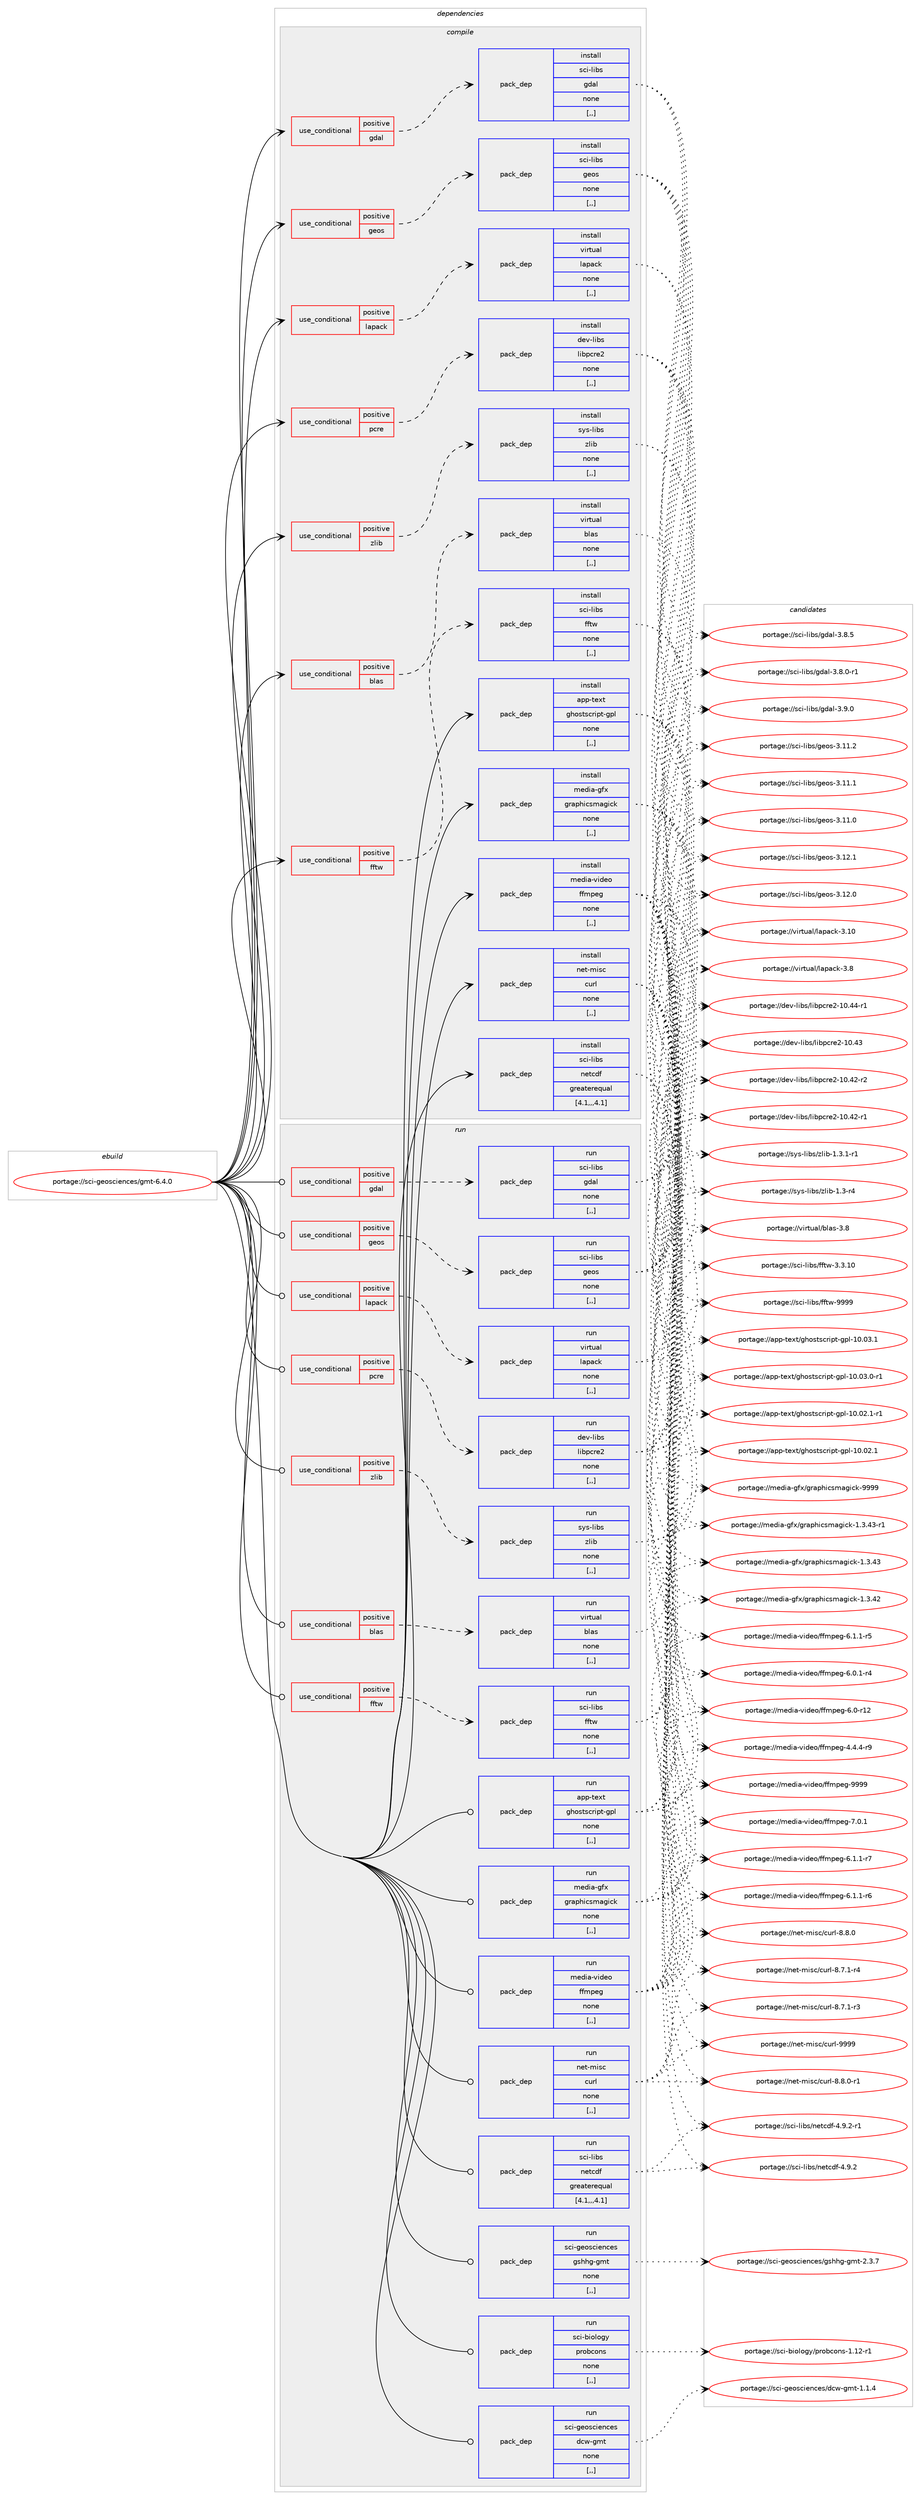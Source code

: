 digraph prolog {

# *************
# Graph options
# *************

newrank=true;
concentrate=true;
compound=true;
graph [rankdir=LR,fontname=Helvetica,fontsize=10,ranksep=1.5];#, ranksep=2.5, nodesep=0.2];
edge  [arrowhead=vee];
node  [fontname=Helvetica,fontsize=10];

# **********
# The ebuild
# **********

subgraph cluster_leftcol {
color=gray;
label=<<i>ebuild</i>>;
id [label="portage://sci-geosciences/gmt-6.4.0", color=red, width=4, href="../sci-geosciences/gmt-6.4.0.svg"];
}

# ****************
# The dependencies
# ****************

subgraph cluster_midcol {
color=gray;
label=<<i>dependencies</i>>;
subgraph cluster_compile {
fillcolor="#eeeeee";
style=filled;
label=<<i>compile</i>>;
subgraph cond104104 {
dependency394098 [label=<<TABLE BORDER="0" CELLBORDER="1" CELLSPACING="0" CELLPADDING="4"><TR><TD ROWSPAN="3" CELLPADDING="10">use_conditional</TD></TR><TR><TD>positive</TD></TR><TR><TD>blas</TD></TR></TABLE>>, shape=none, color=red];
subgraph pack287163 {
dependency394099 [label=<<TABLE BORDER="0" CELLBORDER="1" CELLSPACING="0" CELLPADDING="4" WIDTH="220"><TR><TD ROWSPAN="6" CELLPADDING="30">pack_dep</TD></TR><TR><TD WIDTH="110">install</TD></TR><TR><TD>virtual</TD></TR><TR><TD>blas</TD></TR><TR><TD>none</TD></TR><TR><TD>[,,]</TD></TR></TABLE>>, shape=none, color=blue];
}
dependency394098:e -> dependency394099:w [weight=20,style="dashed",arrowhead="vee"];
}
id:e -> dependency394098:w [weight=20,style="solid",arrowhead="vee"];
subgraph cond104105 {
dependency394100 [label=<<TABLE BORDER="0" CELLBORDER="1" CELLSPACING="0" CELLPADDING="4"><TR><TD ROWSPAN="3" CELLPADDING="10">use_conditional</TD></TR><TR><TD>positive</TD></TR><TR><TD>fftw</TD></TR></TABLE>>, shape=none, color=red];
subgraph pack287164 {
dependency394101 [label=<<TABLE BORDER="0" CELLBORDER="1" CELLSPACING="0" CELLPADDING="4" WIDTH="220"><TR><TD ROWSPAN="6" CELLPADDING="30">pack_dep</TD></TR><TR><TD WIDTH="110">install</TD></TR><TR><TD>sci-libs</TD></TR><TR><TD>fftw</TD></TR><TR><TD>none</TD></TR><TR><TD>[,,]</TD></TR></TABLE>>, shape=none, color=blue];
}
dependency394100:e -> dependency394101:w [weight=20,style="dashed",arrowhead="vee"];
}
id:e -> dependency394100:w [weight=20,style="solid",arrowhead="vee"];
subgraph cond104106 {
dependency394102 [label=<<TABLE BORDER="0" CELLBORDER="1" CELLSPACING="0" CELLPADDING="4"><TR><TD ROWSPAN="3" CELLPADDING="10">use_conditional</TD></TR><TR><TD>positive</TD></TR><TR><TD>gdal</TD></TR></TABLE>>, shape=none, color=red];
subgraph pack287165 {
dependency394103 [label=<<TABLE BORDER="0" CELLBORDER="1" CELLSPACING="0" CELLPADDING="4" WIDTH="220"><TR><TD ROWSPAN="6" CELLPADDING="30">pack_dep</TD></TR><TR><TD WIDTH="110">install</TD></TR><TR><TD>sci-libs</TD></TR><TR><TD>gdal</TD></TR><TR><TD>none</TD></TR><TR><TD>[,,]</TD></TR></TABLE>>, shape=none, color=blue];
}
dependency394102:e -> dependency394103:w [weight=20,style="dashed",arrowhead="vee"];
}
id:e -> dependency394102:w [weight=20,style="solid",arrowhead="vee"];
subgraph cond104107 {
dependency394104 [label=<<TABLE BORDER="0" CELLBORDER="1" CELLSPACING="0" CELLPADDING="4"><TR><TD ROWSPAN="3" CELLPADDING="10">use_conditional</TD></TR><TR><TD>positive</TD></TR><TR><TD>geos</TD></TR></TABLE>>, shape=none, color=red];
subgraph pack287166 {
dependency394105 [label=<<TABLE BORDER="0" CELLBORDER="1" CELLSPACING="0" CELLPADDING="4" WIDTH="220"><TR><TD ROWSPAN="6" CELLPADDING="30">pack_dep</TD></TR><TR><TD WIDTH="110">install</TD></TR><TR><TD>sci-libs</TD></TR><TR><TD>geos</TD></TR><TR><TD>none</TD></TR><TR><TD>[,,]</TD></TR></TABLE>>, shape=none, color=blue];
}
dependency394104:e -> dependency394105:w [weight=20,style="dashed",arrowhead="vee"];
}
id:e -> dependency394104:w [weight=20,style="solid",arrowhead="vee"];
subgraph cond104108 {
dependency394106 [label=<<TABLE BORDER="0" CELLBORDER="1" CELLSPACING="0" CELLPADDING="4"><TR><TD ROWSPAN="3" CELLPADDING="10">use_conditional</TD></TR><TR><TD>positive</TD></TR><TR><TD>lapack</TD></TR></TABLE>>, shape=none, color=red];
subgraph pack287167 {
dependency394107 [label=<<TABLE BORDER="0" CELLBORDER="1" CELLSPACING="0" CELLPADDING="4" WIDTH="220"><TR><TD ROWSPAN="6" CELLPADDING="30">pack_dep</TD></TR><TR><TD WIDTH="110">install</TD></TR><TR><TD>virtual</TD></TR><TR><TD>lapack</TD></TR><TR><TD>none</TD></TR><TR><TD>[,,]</TD></TR></TABLE>>, shape=none, color=blue];
}
dependency394106:e -> dependency394107:w [weight=20,style="dashed",arrowhead="vee"];
}
id:e -> dependency394106:w [weight=20,style="solid",arrowhead="vee"];
subgraph cond104109 {
dependency394108 [label=<<TABLE BORDER="0" CELLBORDER="1" CELLSPACING="0" CELLPADDING="4"><TR><TD ROWSPAN="3" CELLPADDING="10">use_conditional</TD></TR><TR><TD>positive</TD></TR><TR><TD>pcre</TD></TR></TABLE>>, shape=none, color=red];
subgraph pack287168 {
dependency394109 [label=<<TABLE BORDER="0" CELLBORDER="1" CELLSPACING="0" CELLPADDING="4" WIDTH="220"><TR><TD ROWSPAN="6" CELLPADDING="30">pack_dep</TD></TR><TR><TD WIDTH="110">install</TD></TR><TR><TD>dev-libs</TD></TR><TR><TD>libpcre2</TD></TR><TR><TD>none</TD></TR><TR><TD>[,,]</TD></TR></TABLE>>, shape=none, color=blue];
}
dependency394108:e -> dependency394109:w [weight=20,style="dashed",arrowhead="vee"];
}
id:e -> dependency394108:w [weight=20,style="solid",arrowhead="vee"];
subgraph cond104110 {
dependency394110 [label=<<TABLE BORDER="0" CELLBORDER="1" CELLSPACING="0" CELLPADDING="4"><TR><TD ROWSPAN="3" CELLPADDING="10">use_conditional</TD></TR><TR><TD>positive</TD></TR><TR><TD>zlib</TD></TR></TABLE>>, shape=none, color=red];
subgraph pack287169 {
dependency394111 [label=<<TABLE BORDER="0" CELLBORDER="1" CELLSPACING="0" CELLPADDING="4" WIDTH="220"><TR><TD ROWSPAN="6" CELLPADDING="30">pack_dep</TD></TR><TR><TD WIDTH="110">install</TD></TR><TR><TD>sys-libs</TD></TR><TR><TD>zlib</TD></TR><TR><TD>none</TD></TR><TR><TD>[,,]</TD></TR></TABLE>>, shape=none, color=blue];
}
dependency394110:e -> dependency394111:w [weight=20,style="dashed",arrowhead="vee"];
}
id:e -> dependency394110:w [weight=20,style="solid",arrowhead="vee"];
subgraph pack287170 {
dependency394112 [label=<<TABLE BORDER="0" CELLBORDER="1" CELLSPACING="0" CELLPADDING="4" WIDTH="220"><TR><TD ROWSPAN="6" CELLPADDING="30">pack_dep</TD></TR><TR><TD WIDTH="110">install</TD></TR><TR><TD>app-text</TD></TR><TR><TD>ghostscript-gpl</TD></TR><TR><TD>none</TD></TR><TR><TD>[,,]</TD></TR></TABLE>>, shape=none, color=blue];
}
id:e -> dependency394112:w [weight=20,style="solid",arrowhead="vee"];
subgraph pack287171 {
dependency394113 [label=<<TABLE BORDER="0" CELLBORDER="1" CELLSPACING="0" CELLPADDING="4" WIDTH="220"><TR><TD ROWSPAN="6" CELLPADDING="30">pack_dep</TD></TR><TR><TD WIDTH="110">install</TD></TR><TR><TD>media-gfx</TD></TR><TR><TD>graphicsmagick</TD></TR><TR><TD>none</TD></TR><TR><TD>[,,]</TD></TR></TABLE>>, shape=none, color=blue];
}
id:e -> dependency394113:w [weight=20,style="solid",arrowhead="vee"];
subgraph pack287172 {
dependency394114 [label=<<TABLE BORDER="0" CELLBORDER="1" CELLSPACING="0" CELLPADDING="4" WIDTH="220"><TR><TD ROWSPAN="6" CELLPADDING="30">pack_dep</TD></TR><TR><TD WIDTH="110">install</TD></TR><TR><TD>media-video</TD></TR><TR><TD>ffmpeg</TD></TR><TR><TD>none</TD></TR><TR><TD>[,,]</TD></TR></TABLE>>, shape=none, color=blue];
}
id:e -> dependency394114:w [weight=20,style="solid",arrowhead="vee"];
subgraph pack287173 {
dependency394115 [label=<<TABLE BORDER="0" CELLBORDER="1" CELLSPACING="0" CELLPADDING="4" WIDTH="220"><TR><TD ROWSPAN="6" CELLPADDING="30">pack_dep</TD></TR><TR><TD WIDTH="110">install</TD></TR><TR><TD>net-misc</TD></TR><TR><TD>curl</TD></TR><TR><TD>none</TD></TR><TR><TD>[,,]</TD></TR></TABLE>>, shape=none, color=blue];
}
id:e -> dependency394115:w [weight=20,style="solid",arrowhead="vee"];
subgraph pack287174 {
dependency394116 [label=<<TABLE BORDER="0" CELLBORDER="1" CELLSPACING="0" CELLPADDING="4" WIDTH="220"><TR><TD ROWSPAN="6" CELLPADDING="30">pack_dep</TD></TR><TR><TD WIDTH="110">install</TD></TR><TR><TD>sci-libs</TD></TR><TR><TD>netcdf</TD></TR><TR><TD>greaterequal</TD></TR><TR><TD>[4.1,,,4.1]</TD></TR></TABLE>>, shape=none, color=blue];
}
id:e -> dependency394116:w [weight=20,style="solid",arrowhead="vee"];
}
subgraph cluster_compileandrun {
fillcolor="#eeeeee";
style=filled;
label=<<i>compile and run</i>>;
}
subgraph cluster_run {
fillcolor="#eeeeee";
style=filled;
label=<<i>run</i>>;
subgraph cond104111 {
dependency394117 [label=<<TABLE BORDER="0" CELLBORDER="1" CELLSPACING="0" CELLPADDING="4"><TR><TD ROWSPAN="3" CELLPADDING="10">use_conditional</TD></TR><TR><TD>positive</TD></TR><TR><TD>blas</TD></TR></TABLE>>, shape=none, color=red];
subgraph pack287175 {
dependency394118 [label=<<TABLE BORDER="0" CELLBORDER="1" CELLSPACING="0" CELLPADDING="4" WIDTH="220"><TR><TD ROWSPAN="6" CELLPADDING="30">pack_dep</TD></TR><TR><TD WIDTH="110">run</TD></TR><TR><TD>virtual</TD></TR><TR><TD>blas</TD></TR><TR><TD>none</TD></TR><TR><TD>[,,]</TD></TR></TABLE>>, shape=none, color=blue];
}
dependency394117:e -> dependency394118:w [weight=20,style="dashed",arrowhead="vee"];
}
id:e -> dependency394117:w [weight=20,style="solid",arrowhead="odot"];
subgraph cond104112 {
dependency394119 [label=<<TABLE BORDER="0" CELLBORDER="1" CELLSPACING="0" CELLPADDING="4"><TR><TD ROWSPAN="3" CELLPADDING="10">use_conditional</TD></TR><TR><TD>positive</TD></TR><TR><TD>fftw</TD></TR></TABLE>>, shape=none, color=red];
subgraph pack287176 {
dependency394120 [label=<<TABLE BORDER="0" CELLBORDER="1" CELLSPACING="0" CELLPADDING="4" WIDTH="220"><TR><TD ROWSPAN="6" CELLPADDING="30">pack_dep</TD></TR><TR><TD WIDTH="110">run</TD></TR><TR><TD>sci-libs</TD></TR><TR><TD>fftw</TD></TR><TR><TD>none</TD></TR><TR><TD>[,,]</TD></TR></TABLE>>, shape=none, color=blue];
}
dependency394119:e -> dependency394120:w [weight=20,style="dashed",arrowhead="vee"];
}
id:e -> dependency394119:w [weight=20,style="solid",arrowhead="odot"];
subgraph cond104113 {
dependency394121 [label=<<TABLE BORDER="0" CELLBORDER="1" CELLSPACING="0" CELLPADDING="4"><TR><TD ROWSPAN="3" CELLPADDING="10">use_conditional</TD></TR><TR><TD>positive</TD></TR><TR><TD>gdal</TD></TR></TABLE>>, shape=none, color=red];
subgraph pack287177 {
dependency394122 [label=<<TABLE BORDER="0" CELLBORDER="1" CELLSPACING="0" CELLPADDING="4" WIDTH="220"><TR><TD ROWSPAN="6" CELLPADDING="30">pack_dep</TD></TR><TR><TD WIDTH="110">run</TD></TR><TR><TD>sci-libs</TD></TR><TR><TD>gdal</TD></TR><TR><TD>none</TD></TR><TR><TD>[,,]</TD></TR></TABLE>>, shape=none, color=blue];
}
dependency394121:e -> dependency394122:w [weight=20,style="dashed",arrowhead="vee"];
}
id:e -> dependency394121:w [weight=20,style="solid",arrowhead="odot"];
subgraph cond104114 {
dependency394123 [label=<<TABLE BORDER="0" CELLBORDER="1" CELLSPACING="0" CELLPADDING="4"><TR><TD ROWSPAN="3" CELLPADDING="10">use_conditional</TD></TR><TR><TD>positive</TD></TR><TR><TD>geos</TD></TR></TABLE>>, shape=none, color=red];
subgraph pack287178 {
dependency394124 [label=<<TABLE BORDER="0" CELLBORDER="1" CELLSPACING="0" CELLPADDING="4" WIDTH="220"><TR><TD ROWSPAN="6" CELLPADDING="30">pack_dep</TD></TR><TR><TD WIDTH="110">run</TD></TR><TR><TD>sci-libs</TD></TR><TR><TD>geos</TD></TR><TR><TD>none</TD></TR><TR><TD>[,,]</TD></TR></TABLE>>, shape=none, color=blue];
}
dependency394123:e -> dependency394124:w [weight=20,style="dashed",arrowhead="vee"];
}
id:e -> dependency394123:w [weight=20,style="solid",arrowhead="odot"];
subgraph cond104115 {
dependency394125 [label=<<TABLE BORDER="0" CELLBORDER="1" CELLSPACING="0" CELLPADDING="4"><TR><TD ROWSPAN="3" CELLPADDING="10">use_conditional</TD></TR><TR><TD>positive</TD></TR><TR><TD>lapack</TD></TR></TABLE>>, shape=none, color=red];
subgraph pack287179 {
dependency394126 [label=<<TABLE BORDER="0" CELLBORDER="1" CELLSPACING="0" CELLPADDING="4" WIDTH="220"><TR><TD ROWSPAN="6" CELLPADDING="30">pack_dep</TD></TR><TR><TD WIDTH="110">run</TD></TR><TR><TD>virtual</TD></TR><TR><TD>lapack</TD></TR><TR><TD>none</TD></TR><TR><TD>[,,]</TD></TR></TABLE>>, shape=none, color=blue];
}
dependency394125:e -> dependency394126:w [weight=20,style="dashed",arrowhead="vee"];
}
id:e -> dependency394125:w [weight=20,style="solid",arrowhead="odot"];
subgraph cond104116 {
dependency394127 [label=<<TABLE BORDER="0" CELLBORDER="1" CELLSPACING="0" CELLPADDING="4"><TR><TD ROWSPAN="3" CELLPADDING="10">use_conditional</TD></TR><TR><TD>positive</TD></TR><TR><TD>pcre</TD></TR></TABLE>>, shape=none, color=red];
subgraph pack287180 {
dependency394128 [label=<<TABLE BORDER="0" CELLBORDER="1" CELLSPACING="0" CELLPADDING="4" WIDTH="220"><TR><TD ROWSPAN="6" CELLPADDING="30">pack_dep</TD></TR><TR><TD WIDTH="110">run</TD></TR><TR><TD>dev-libs</TD></TR><TR><TD>libpcre2</TD></TR><TR><TD>none</TD></TR><TR><TD>[,,]</TD></TR></TABLE>>, shape=none, color=blue];
}
dependency394127:e -> dependency394128:w [weight=20,style="dashed",arrowhead="vee"];
}
id:e -> dependency394127:w [weight=20,style="solid",arrowhead="odot"];
subgraph cond104117 {
dependency394129 [label=<<TABLE BORDER="0" CELLBORDER="1" CELLSPACING="0" CELLPADDING="4"><TR><TD ROWSPAN="3" CELLPADDING="10">use_conditional</TD></TR><TR><TD>positive</TD></TR><TR><TD>zlib</TD></TR></TABLE>>, shape=none, color=red];
subgraph pack287181 {
dependency394130 [label=<<TABLE BORDER="0" CELLBORDER="1" CELLSPACING="0" CELLPADDING="4" WIDTH="220"><TR><TD ROWSPAN="6" CELLPADDING="30">pack_dep</TD></TR><TR><TD WIDTH="110">run</TD></TR><TR><TD>sys-libs</TD></TR><TR><TD>zlib</TD></TR><TR><TD>none</TD></TR><TR><TD>[,,]</TD></TR></TABLE>>, shape=none, color=blue];
}
dependency394129:e -> dependency394130:w [weight=20,style="dashed",arrowhead="vee"];
}
id:e -> dependency394129:w [weight=20,style="solid",arrowhead="odot"];
subgraph pack287182 {
dependency394131 [label=<<TABLE BORDER="0" CELLBORDER="1" CELLSPACING="0" CELLPADDING="4" WIDTH="220"><TR><TD ROWSPAN="6" CELLPADDING="30">pack_dep</TD></TR><TR><TD WIDTH="110">run</TD></TR><TR><TD>app-text</TD></TR><TR><TD>ghostscript-gpl</TD></TR><TR><TD>none</TD></TR><TR><TD>[,,]</TD></TR></TABLE>>, shape=none, color=blue];
}
id:e -> dependency394131:w [weight=20,style="solid",arrowhead="odot"];
subgraph pack287183 {
dependency394132 [label=<<TABLE BORDER="0" CELLBORDER="1" CELLSPACING="0" CELLPADDING="4" WIDTH="220"><TR><TD ROWSPAN="6" CELLPADDING="30">pack_dep</TD></TR><TR><TD WIDTH="110">run</TD></TR><TR><TD>media-gfx</TD></TR><TR><TD>graphicsmagick</TD></TR><TR><TD>none</TD></TR><TR><TD>[,,]</TD></TR></TABLE>>, shape=none, color=blue];
}
id:e -> dependency394132:w [weight=20,style="solid",arrowhead="odot"];
subgraph pack287184 {
dependency394133 [label=<<TABLE BORDER="0" CELLBORDER="1" CELLSPACING="0" CELLPADDING="4" WIDTH="220"><TR><TD ROWSPAN="6" CELLPADDING="30">pack_dep</TD></TR><TR><TD WIDTH="110">run</TD></TR><TR><TD>media-video</TD></TR><TR><TD>ffmpeg</TD></TR><TR><TD>none</TD></TR><TR><TD>[,,]</TD></TR></TABLE>>, shape=none, color=blue];
}
id:e -> dependency394133:w [weight=20,style="solid",arrowhead="odot"];
subgraph pack287185 {
dependency394134 [label=<<TABLE BORDER="0" CELLBORDER="1" CELLSPACING="0" CELLPADDING="4" WIDTH="220"><TR><TD ROWSPAN="6" CELLPADDING="30">pack_dep</TD></TR><TR><TD WIDTH="110">run</TD></TR><TR><TD>net-misc</TD></TR><TR><TD>curl</TD></TR><TR><TD>none</TD></TR><TR><TD>[,,]</TD></TR></TABLE>>, shape=none, color=blue];
}
id:e -> dependency394134:w [weight=20,style="solid",arrowhead="odot"];
subgraph pack287186 {
dependency394135 [label=<<TABLE BORDER="0" CELLBORDER="1" CELLSPACING="0" CELLPADDING="4" WIDTH="220"><TR><TD ROWSPAN="6" CELLPADDING="30">pack_dep</TD></TR><TR><TD WIDTH="110">run</TD></TR><TR><TD>sci-geosciences</TD></TR><TR><TD>dcw-gmt</TD></TR><TR><TD>none</TD></TR><TR><TD>[,,]</TD></TR></TABLE>>, shape=none, color=blue];
}
id:e -> dependency394135:w [weight=20,style="solid",arrowhead="odot"];
subgraph pack287187 {
dependency394136 [label=<<TABLE BORDER="0" CELLBORDER="1" CELLSPACING="0" CELLPADDING="4" WIDTH="220"><TR><TD ROWSPAN="6" CELLPADDING="30">pack_dep</TD></TR><TR><TD WIDTH="110">run</TD></TR><TR><TD>sci-geosciences</TD></TR><TR><TD>gshhg-gmt</TD></TR><TR><TD>none</TD></TR><TR><TD>[,,]</TD></TR></TABLE>>, shape=none, color=blue];
}
id:e -> dependency394136:w [weight=20,style="solid",arrowhead="odot"];
subgraph pack287188 {
dependency394137 [label=<<TABLE BORDER="0" CELLBORDER="1" CELLSPACING="0" CELLPADDING="4" WIDTH="220"><TR><TD ROWSPAN="6" CELLPADDING="30">pack_dep</TD></TR><TR><TD WIDTH="110">run</TD></TR><TR><TD>sci-libs</TD></TR><TR><TD>netcdf</TD></TR><TR><TD>greaterequal</TD></TR><TR><TD>[4.1,,,4.1]</TD></TR></TABLE>>, shape=none, color=blue];
}
id:e -> dependency394137:w [weight=20,style="solid",arrowhead="odot"];
subgraph pack287189 {
dependency394138 [label=<<TABLE BORDER="0" CELLBORDER="1" CELLSPACING="0" CELLPADDING="4" WIDTH="220"><TR><TD ROWSPAN="6" CELLPADDING="30">pack_dep</TD></TR><TR><TD WIDTH="110">run</TD></TR><TR><TD>sci-biology</TD></TR><TR><TD>probcons</TD></TR><TR><TD>none</TD></TR><TR><TD>[,,]</TD></TR></TABLE>>, shape=none, color=blue];
}
id:e -> dependency394138:w [weight=20,style="solid",arrowhead="odot"];
}
}

# **************
# The candidates
# **************

subgraph cluster_choices {
rank=same;
color=gray;
label=<<i>candidates</i>>;

subgraph choice287163 {
color=black;
nodesep=1;
choice1181051141161179710847981089711545514656 [label="portage://virtual/blas-3.8", color=red, width=4,href="../virtual/blas-3.8.svg"];
dependency394099:e -> choice1181051141161179710847981089711545514656:w [style=dotted,weight="100"];
}
subgraph choice287164 {
color=black;
nodesep=1;
choice115991054510810598115471021021161194557575757 [label="portage://sci-libs/fftw-9999", color=red, width=4,href="../sci-libs/fftw-9999.svg"];
choice1159910545108105981154710210211611945514651464948 [label="portage://sci-libs/fftw-3.3.10", color=red, width=4,href="../sci-libs/fftw-3.3.10.svg"];
dependency394101:e -> choice115991054510810598115471021021161194557575757:w [style=dotted,weight="100"];
dependency394101:e -> choice1159910545108105981154710210211611945514651464948:w [style=dotted,weight="100"];
}
subgraph choice287165 {
color=black;
nodesep=1;
choice1159910545108105981154710310097108455146574648 [label="portage://sci-libs/gdal-3.9.0", color=red, width=4,href="../sci-libs/gdal-3.9.0.svg"];
choice1159910545108105981154710310097108455146564653 [label="portage://sci-libs/gdal-3.8.5", color=red, width=4,href="../sci-libs/gdal-3.8.5.svg"];
choice11599105451081059811547103100971084551465646484511449 [label="portage://sci-libs/gdal-3.8.0-r1", color=red, width=4,href="../sci-libs/gdal-3.8.0-r1.svg"];
dependency394103:e -> choice1159910545108105981154710310097108455146574648:w [style=dotted,weight="100"];
dependency394103:e -> choice1159910545108105981154710310097108455146564653:w [style=dotted,weight="100"];
dependency394103:e -> choice11599105451081059811547103100971084551465646484511449:w [style=dotted,weight="100"];
}
subgraph choice287166 {
color=black;
nodesep=1;
choice1159910545108105981154710310111111545514649504649 [label="portage://sci-libs/geos-3.12.1", color=red, width=4,href="../sci-libs/geos-3.12.1.svg"];
choice1159910545108105981154710310111111545514649504648 [label="portage://sci-libs/geos-3.12.0", color=red, width=4,href="../sci-libs/geos-3.12.0.svg"];
choice1159910545108105981154710310111111545514649494650 [label="portage://sci-libs/geos-3.11.2", color=red, width=4,href="../sci-libs/geos-3.11.2.svg"];
choice1159910545108105981154710310111111545514649494649 [label="portage://sci-libs/geos-3.11.1", color=red, width=4,href="../sci-libs/geos-3.11.1.svg"];
choice1159910545108105981154710310111111545514649494648 [label="portage://sci-libs/geos-3.11.0", color=red, width=4,href="../sci-libs/geos-3.11.0.svg"];
dependency394105:e -> choice1159910545108105981154710310111111545514649504649:w [style=dotted,weight="100"];
dependency394105:e -> choice1159910545108105981154710310111111545514649504648:w [style=dotted,weight="100"];
dependency394105:e -> choice1159910545108105981154710310111111545514649494650:w [style=dotted,weight="100"];
dependency394105:e -> choice1159910545108105981154710310111111545514649494649:w [style=dotted,weight="100"];
dependency394105:e -> choice1159910545108105981154710310111111545514649494648:w [style=dotted,weight="100"];
}
subgraph choice287167 {
color=black;
nodesep=1;
choice11810511411611797108471089711297991074551464948 [label="portage://virtual/lapack-3.10", color=red, width=4,href="../virtual/lapack-3.10.svg"];
choice118105114116117971084710897112979910745514656 [label="portage://virtual/lapack-3.8", color=red, width=4,href="../virtual/lapack-3.8.svg"];
dependency394107:e -> choice11810511411611797108471089711297991074551464948:w [style=dotted,weight="100"];
dependency394107:e -> choice118105114116117971084710897112979910745514656:w [style=dotted,weight="100"];
}
subgraph choice287168 {
color=black;
nodesep=1;
choice1001011184510810598115471081059811299114101504549484652524511449 [label="portage://dev-libs/libpcre2-10.44-r1", color=red, width=4,href="../dev-libs/libpcre2-10.44-r1.svg"];
choice100101118451081059811547108105981129911410150454948465251 [label="portage://dev-libs/libpcre2-10.43", color=red, width=4,href="../dev-libs/libpcre2-10.43.svg"];
choice1001011184510810598115471081059811299114101504549484652504511450 [label="portage://dev-libs/libpcre2-10.42-r2", color=red, width=4,href="../dev-libs/libpcre2-10.42-r2.svg"];
choice1001011184510810598115471081059811299114101504549484652504511449 [label="portage://dev-libs/libpcre2-10.42-r1", color=red, width=4,href="../dev-libs/libpcre2-10.42-r1.svg"];
dependency394109:e -> choice1001011184510810598115471081059811299114101504549484652524511449:w [style=dotted,weight="100"];
dependency394109:e -> choice100101118451081059811547108105981129911410150454948465251:w [style=dotted,weight="100"];
dependency394109:e -> choice1001011184510810598115471081059811299114101504549484652504511450:w [style=dotted,weight="100"];
dependency394109:e -> choice1001011184510810598115471081059811299114101504549484652504511449:w [style=dotted,weight="100"];
}
subgraph choice287169 {
color=black;
nodesep=1;
choice115121115451081059811547122108105984549465146494511449 [label="portage://sys-libs/zlib-1.3.1-r1", color=red, width=4,href="../sys-libs/zlib-1.3.1-r1.svg"];
choice11512111545108105981154712210810598454946514511452 [label="portage://sys-libs/zlib-1.3-r4", color=red, width=4,href="../sys-libs/zlib-1.3-r4.svg"];
dependency394111:e -> choice115121115451081059811547122108105984549465146494511449:w [style=dotted,weight="100"];
dependency394111:e -> choice11512111545108105981154712210810598454946514511452:w [style=dotted,weight="100"];
}
subgraph choice287170 {
color=black;
nodesep=1;
choice97112112451161011201164710310411111511611599114105112116451031121084549484648514649 [label="portage://app-text/ghostscript-gpl-10.03.1", color=red, width=4,href="../app-text/ghostscript-gpl-10.03.1.svg"];
choice971121124511610112011647103104111115116115991141051121164510311210845494846485146484511449 [label="portage://app-text/ghostscript-gpl-10.03.0-r1", color=red, width=4,href="../app-text/ghostscript-gpl-10.03.0-r1.svg"];
choice971121124511610112011647103104111115116115991141051121164510311210845494846485046494511449 [label="portage://app-text/ghostscript-gpl-10.02.1-r1", color=red, width=4,href="../app-text/ghostscript-gpl-10.02.1-r1.svg"];
choice97112112451161011201164710310411111511611599114105112116451031121084549484648504649 [label="portage://app-text/ghostscript-gpl-10.02.1", color=red, width=4,href="../app-text/ghostscript-gpl-10.02.1.svg"];
dependency394112:e -> choice97112112451161011201164710310411111511611599114105112116451031121084549484648514649:w [style=dotted,weight="100"];
dependency394112:e -> choice971121124511610112011647103104111115116115991141051121164510311210845494846485146484511449:w [style=dotted,weight="100"];
dependency394112:e -> choice971121124511610112011647103104111115116115991141051121164510311210845494846485046494511449:w [style=dotted,weight="100"];
dependency394112:e -> choice97112112451161011201164710310411111511611599114105112116451031121084549484648504649:w [style=dotted,weight="100"];
}
subgraph choice287171 {
color=black;
nodesep=1;
choice109101100105974510310212047103114971121041059911510997103105991074557575757 [label="portage://media-gfx/graphicsmagick-9999", color=red, width=4,href="../media-gfx/graphicsmagick-9999.svg"];
choice10910110010597451031021204710311497112104105991151099710310599107454946514652514511449 [label="portage://media-gfx/graphicsmagick-1.3.43-r1", color=red, width=4,href="../media-gfx/graphicsmagick-1.3.43-r1.svg"];
choice1091011001059745103102120471031149711210410599115109971031059910745494651465251 [label="portage://media-gfx/graphicsmagick-1.3.43", color=red, width=4,href="../media-gfx/graphicsmagick-1.3.43.svg"];
choice1091011001059745103102120471031149711210410599115109971031059910745494651465250 [label="portage://media-gfx/graphicsmagick-1.3.42", color=red, width=4,href="../media-gfx/graphicsmagick-1.3.42.svg"];
dependency394113:e -> choice109101100105974510310212047103114971121041059911510997103105991074557575757:w [style=dotted,weight="100"];
dependency394113:e -> choice10910110010597451031021204710311497112104105991151099710310599107454946514652514511449:w [style=dotted,weight="100"];
dependency394113:e -> choice1091011001059745103102120471031149711210410599115109971031059910745494651465251:w [style=dotted,weight="100"];
dependency394113:e -> choice1091011001059745103102120471031149711210410599115109971031059910745494651465250:w [style=dotted,weight="100"];
}
subgraph choice287172 {
color=black;
nodesep=1;
choice1091011001059745118105100101111471021021091121011034557575757 [label="portage://media-video/ffmpeg-9999", color=red, width=4,href="../media-video/ffmpeg-9999.svg"];
choice109101100105974511810510010111147102102109112101103455546484649 [label="portage://media-video/ffmpeg-7.0.1", color=red, width=4,href="../media-video/ffmpeg-7.0.1.svg"];
choice1091011001059745118105100101111471021021091121011034554464946494511455 [label="portage://media-video/ffmpeg-6.1.1-r7", color=red, width=4,href="../media-video/ffmpeg-6.1.1-r7.svg"];
choice1091011001059745118105100101111471021021091121011034554464946494511454 [label="portage://media-video/ffmpeg-6.1.1-r6", color=red, width=4,href="../media-video/ffmpeg-6.1.1-r6.svg"];
choice1091011001059745118105100101111471021021091121011034554464946494511453 [label="portage://media-video/ffmpeg-6.1.1-r5", color=red, width=4,href="../media-video/ffmpeg-6.1.1-r5.svg"];
choice1091011001059745118105100101111471021021091121011034554464846494511452 [label="portage://media-video/ffmpeg-6.0.1-r4", color=red, width=4,href="../media-video/ffmpeg-6.0.1-r4.svg"];
choice10910110010597451181051001011114710210210911210110345544648451144950 [label="portage://media-video/ffmpeg-6.0-r12", color=red, width=4,href="../media-video/ffmpeg-6.0-r12.svg"];
choice1091011001059745118105100101111471021021091121011034552465246524511457 [label="portage://media-video/ffmpeg-4.4.4-r9", color=red, width=4,href="../media-video/ffmpeg-4.4.4-r9.svg"];
dependency394114:e -> choice1091011001059745118105100101111471021021091121011034557575757:w [style=dotted,weight="100"];
dependency394114:e -> choice109101100105974511810510010111147102102109112101103455546484649:w [style=dotted,weight="100"];
dependency394114:e -> choice1091011001059745118105100101111471021021091121011034554464946494511455:w [style=dotted,weight="100"];
dependency394114:e -> choice1091011001059745118105100101111471021021091121011034554464946494511454:w [style=dotted,weight="100"];
dependency394114:e -> choice1091011001059745118105100101111471021021091121011034554464946494511453:w [style=dotted,weight="100"];
dependency394114:e -> choice1091011001059745118105100101111471021021091121011034554464846494511452:w [style=dotted,weight="100"];
dependency394114:e -> choice10910110010597451181051001011114710210210911210110345544648451144950:w [style=dotted,weight="100"];
dependency394114:e -> choice1091011001059745118105100101111471021021091121011034552465246524511457:w [style=dotted,weight="100"];
}
subgraph choice287173 {
color=black;
nodesep=1;
choice110101116451091051159947991171141084557575757 [label="portage://net-misc/curl-9999", color=red, width=4,href="../net-misc/curl-9999.svg"];
choice110101116451091051159947991171141084556465646484511449 [label="portage://net-misc/curl-8.8.0-r1", color=red, width=4,href="../net-misc/curl-8.8.0-r1.svg"];
choice11010111645109105115994799117114108455646564648 [label="portage://net-misc/curl-8.8.0", color=red, width=4,href="../net-misc/curl-8.8.0.svg"];
choice110101116451091051159947991171141084556465546494511452 [label="portage://net-misc/curl-8.7.1-r4", color=red, width=4,href="../net-misc/curl-8.7.1-r4.svg"];
choice110101116451091051159947991171141084556465546494511451 [label="portage://net-misc/curl-8.7.1-r3", color=red, width=4,href="../net-misc/curl-8.7.1-r3.svg"];
dependency394115:e -> choice110101116451091051159947991171141084557575757:w [style=dotted,weight="100"];
dependency394115:e -> choice110101116451091051159947991171141084556465646484511449:w [style=dotted,weight="100"];
dependency394115:e -> choice11010111645109105115994799117114108455646564648:w [style=dotted,weight="100"];
dependency394115:e -> choice110101116451091051159947991171141084556465546494511452:w [style=dotted,weight="100"];
dependency394115:e -> choice110101116451091051159947991171141084556465546494511451:w [style=dotted,weight="100"];
}
subgraph choice287174 {
color=black;
nodesep=1;
choice11599105451081059811547110101116991001024552465746504511449 [label="portage://sci-libs/netcdf-4.9.2-r1", color=red, width=4,href="../sci-libs/netcdf-4.9.2-r1.svg"];
choice1159910545108105981154711010111699100102455246574650 [label="portage://sci-libs/netcdf-4.9.2", color=red, width=4,href="../sci-libs/netcdf-4.9.2.svg"];
dependency394116:e -> choice11599105451081059811547110101116991001024552465746504511449:w [style=dotted,weight="100"];
dependency394116:e -> choice1159910545108105981154711010111699100102455246574650:w [style=dotted,weight="100"];
}
subgraph choice287175 {
color=black;
nodesep=1;
choice1181051141161179710847981089711545514656 [label="portage://virtual/blas-3.8", color=red, width=4,href="../virtual/blas-3.8.svg"];
dependency394118:e -> choice1181051141161179710847981089711545514656:w [style=dotted,weight="100"];
}
subgraph choice287176 {
color=black;
nodesep=1;
choice115991054510810598115471021021161194557575757 [label="portage://sci-libs/fftw-9999", color=red, width=4,href="../sci-libs/fftw-9999.svg"];
choice1159910545108105981154710210211611945514651464948 [label="portage://sci-libs/fftw-3.3.10", color=red, width=4,href="../sci-libs/fftw-3.3.10.svg"];
dependency394120:e -> choice115991054510810598115471021021161194557575757:w [style=dotted,weight="100"];
dependency394120:e -> choice1159910545108105981154710210211611945514651464948:w [style=dotted,weight="100"];
}
subgraph choice287177 {
color=black;
nodesep=1;
choice1159910545108105981154710310097108455146574648 [label="portage://sci-libs/gdal-3.9.0", color=red, width=4,href="../sci-libs/gdal-3.9.0.svg"];
choice1159910545108105981154710310097108455146564653 [label="portage://sci-libs/gdal-3.8.5", color=red, width=4,href="../sci-libs/gdal-3.8.5.svg"];
choice11599105451081059811547103100971084551465646484511449 [label="portage://sci-libs/gdal-3.8.0-r1", color=red, width=4,href="../sci-libs/gdal-3.8.0-r1.svg"];
dependency394122:e -> choice1159910545108105981154710310097108455146574648:w [style=dotted,weight="100"];
dependency394122:e -> choice1159910545108105981154710310097108455146564653:w [style=dotted,weight="100"];
dependency394122:e -> choice11599105451081059811547103100971084551465646484511449:w [style=dotted,weight="100"];
}
subgraph choice287178 {
color=black;
nodesep=1;
choice1159910545108105981154710310111111545514649504649 [label="portage://sci-libs/geos-3.12.1", color=red, width=4,href="../sci-libs/geos-3.12.1.svg"];
choice1159910545108105981154710310111111545514649504648 [label="portage://sci-libs/geos-3.12.0", color=red, width=4,href="../sci-libs/geos-3.12.0.svg"];
choice1159910545108105981154710310111111545514649494650 [label="portage://sci-libs/geos-3.11.2", color=red, width=4,href="../sci-libs/geos-3.11.2.svg"];
choice1159910545108105981154710310111111545514649494649 [label="portage://sci-libs/geos-3.11.1", color=red, width=4,href="../sci-libs/geos-3.11.1.svg"];
choice1159910545108105981154710310111111545514649494648 [label="portage://sci-libs/geos-3.11.0", color=red, width=4,href="../sci-libs/geos-3.11.0.svg"];
dependency394124:e -> choice1159910545108105981154710310111111545514649504649:w [style=dotted,weight="100"];
dependency394124:e -> choice1159910545108105981154710310111111545514649504648:w [style=dotted,weight="100"];
dependency394124:e -> choice1159910545108105981154710310111111545514649494650:w [style=dotted,weight="100"];
dependency394124:e -> choice1159910545108105981154710310111111545514649494649:w [style=dotted,weight="100"];
dependency394124:e -> choice1159910545108105981154710310111111545514649494648:w [style=dotted,weight="100"];
}
subgraph choice287179 {
color=black;
nodesep=1;
choice11810511411611797108471089711297991074551464948 [label="portage://virtual/lapack-3.10", color=red, width=4,href="../virtual/lapack-3.10.svg"];
choice118105114116117971084710897112979910745514656 [label="portage://virtual/lapack-3.8", color=red, width=4,href="../virtual/lapack-3.8.svg"];
dependency394126:e -> choice11810511411611797108471089711297991074551464948:w [style=dotted,weight="100"];
dependency394126:e -> choice118105114116117971084710897112979910745514656:w [style=dotted,weight="100"];
}
subgraph choice287180 {
color=black;
nodesep=1;
choice1001011184510810598115471081059811299114101504549484652524511449 [label="portage://dev-libs/libpcre2-10.44-r1", color=red, width=4,href="../dev-libs/libpcre2-10.44-r1.svg"];
choice100101118451081059811547108105981129911410150454948465251 [label="portage://dev-libs/libpcre2-10.43", color=red, width=4,href="../dev-libs/libpcre2-10.43.svg"];
choice1001011184510810598115471081059811299114101504549484652504511450 [label="portage://dev-libs/libpcre2-10.42-r2", color=red, width=4,href="../dev-libs/libpcre2-10.42-r2.svg"];
choice1001011184510810598115471081059811299114101504549484652504511449 [label="portage://dev-libs/libpcre2-10.42-r1", color=red, width=4,href="../dev-libs/libpcre2-10.42-r1.svg"];
dependency394128:e -> choice1001011184510810598115471081059811299114101504549484652524511449:w [style=dotted,weight="100"];
dependency394128:e -> choice100101118451081059811547108105981129911410150454948465251:w [style=dotted,weight="100"];
dependency394128:e -> choice1001011184510810598115471081059811299114101504549484652504511450:w [style=dotted,weight="100"];
dependency394128:e -> choice1001011184510810598115471081059811299114101504549484652504511449:w [style=dotted,weight="100"];
}
subgraph choice287181 {
color=black;
nodesep=1;
choice115121115451081059811547122108105984549465146494511449 [label="portage://sys-libs/zlib-1.3.1-r1", color=red, width=4,href="../sys-libs/zlib-1.3.1-r1.svg"];
choice11512111545108105981154712210810598454946514511452 [label="portage://sys-libs/zlib-1.3-r4", color=red, width=4,href="../sys-libs/zlib-1.3-r4.svg"];
dependency394130:e -> choice115121115451081059811547122108105984549465146494511449:w [style=dotted,weight="100"];
dependency394130:e -> choice11512111545108105981154712210810598454946514511452:w [style=dotted,weight="100"];
}
subgraph choice287182 {
color=black;
nodesep=1;
choice97112112451161011201164710310411111511611599114105112116451031121084549484648514649 [label="portage://app-text/ghostscript-gpl-10.03.1", color=red, width=4,href="../app-text/ghostscript-gpl-10.03.1.svg"];
choice971121124511610112011647103104111115116115991141051121164510311210845494846485146484511449 [label="portage://app-text/ghostscript-gpl-10.03.0-r1", color=red, width=4,href="../app-text/ghostscript-gpl-10.03.0-r1.svg"];
choice971121124511610112011647103104111115116115991141051121164510311210845494846485046494511449 [label="portage://app-text/ghostscript-gpl-10.02.1-r1", color=red, width=4,href="../app-text/ghostscript-gpl-10.02.1-r1.svg"];
choice97112112451161011201164710310411111511611599114105112116451031121084549484648504649 [label="portage://app-text/ghostscript-gpl-10.02.1", color=red, width=4,href="../app-text/ghostscript-gpl-10.02.1.svg"];
dependency394131:e -> choice97112112451161011201164710310411111511611599114105112116451031121084549484648514649:w [style=dotted,weight="100"];
dependency394131:e -> choice971121124511610112011647103104111115116115991141051121164510311210845494846485146484511449:w [style=dotted,weight="100"];
dependency394131:e -> choice971121124511610112011647103104111115116115991141051121164510311210845494846485046494511449:w [style=dotted,weight="100"];
dependency394131:e -> choice97112112451161011201164710310411111511611599114105112116451031121084549484648504649:w [style=dotted,weight="100"];
}
subgraph choice287183 {
color=black;
nodesep=1;
choice109101100105974510310212047103114971121041059911510997103105991074557575757 [label="portage://media-gfx/graphicsmagick-9999", color=red, width=4,href="../media-gfx/graphicsmagick-9999.svg"];
choice10910110010597451031021204710311497112104105991151099710310599107454946514652514511449 [label="portage://media-gfx/graphicsmagick-1.3.43-r1", color=red, width=4,href="../media-gfx/graphicsmagick-1.3.43-r1.svg"];
choice1091011001059745103102120471031149711210410599115109971031059910745494651465251 [label="portage://media-gfx/graphicsmagick-1.3.43", color=red, width=4,href="../media-gfx/graphicsmagick-1.3.43.svg"];
choice1091011001059745103102120471031149711210410599115109971031059910745494651465250 [label="portage://media-gfx/graphicsmagick-1.3.42", color=red, width=4,href="../media-gfx/graphicsmagick-1.3.42.svg"];
dependency394132:e -> choice109101100105974510310212047103114971121041059911510997103105991074557575757:w [style=dotted,weight="100"];
dependency394132:e -> choice10910110010597451031021204710311497112104105991151099710310599107454946514652514511449:w [style=dotted,weight="100"];
dependency394132:e -> choice1091011001059745103102120471031149711210410599115109971031059910745494651465251:w [style=dotted,weight="100"];
dependency394132:e -> choice1091011001059745103102120471031149711210410599115109971031059910745494651465250:w [style=dotted,weight="100"];
}
subgraph choice287184 {
color=black;
nodesep=1;
choice1091011001059745118105100101111471021021091121011034557575757 [label="portage://media-video/ffmpeg-9999", color=red, width=4,href="../media-video/ffmpeg-9999.svg"];
choice109101100105974511810510010111147102102109112101103455546484649 [label="portage://media-video/ffmpeg-7.0.1", color=red, width=4,href="../media-video/ffmpeg-7.0.1.svg"];
choice1091011001059745118105100101111471021021091121011034554464946494511455 [label="portage://media-video/ffmpeg-6.1.1-r7", color=red, width=4,href="../media-video/ffmpeg-6.1.1-r7.svg"];
choice1091011001059745118105100101111471021021091121011034554464946494511454 [label="portage://media-video/ffmpeg-6.1.1-r6", color=red, width=4,href="../media-video/ffmpeg-6.1.1-r6.svg"];
choice1091011001059745118105100101111471021021091121011034554464946494511453 [label="portage://media-video/ffmpeg-6.1.1-r5", color=red, width=4,href="../media-video/ffmpeg-6.1.1-r5.svg"];
choice1091011001059745118105100101111471021021091121011034554464846494511452 [label="portage://media-video/ffmpeg-6.0.1-r4", color=red, width=4,href="../media-video/ffmpeg-6.0.1-r4.svg"];
choice10910110010597451181051001011114710210210911210110345544648451144950 [label="portage://media-video/ffmpeg-6.0-r12", color=red, width=4,href="../media-video/ffmpeg-6.0-r12.svg"];
choice1091011001059745118105100101111471021021091121011034552465246524511457 [label="portage://media-video/ffmpeg-4.4.4-r9", color=red, width=4,href="../media-video/ffmpeg-4.4.4-r9.svg"];
dependency394133:e -> choice1091011001059745118105100101111471021021091121011034557575757:w [style=dotted,weight="100"];
dependency394133:e -> choice109101100105974511810510010111147102102109112101103455546484649:w [style=dotted,weight="100"];
dependency394133:e -> choice1091011001059745118105100101111471021021091121011034554464946494511455:w [style=dotted,weight="100"];
dependency394133:e -> choice1091011001059745118105100101111471021021091121011034554464946494511454:w [style=dotted,weight="100"];
dependency394133:e -> choice1091011001059745118105100101111471021021091121011034554464946494511453:w [style=dotted,weight="100"];
dependency394133:e -> choice1091011001059745118105100101111471021021091121011034554464846494511452:w [style=dotted,weight="100"];
dependency394133:e -> choice10910110010597451181051001011114710210210911210110345544648451144950:w [style=dotted,weight="100"];
dependency394133:e -> choice1091011001059745118105100101111471021021091121011034552465246524511457:w [style=dotted,weight="100"];
}
subgraph choice287185 {
color=black;
nodesep=1;
choice110101116451091051159947991171141084557575757 [label="portage://net-misc/curl-9999", color=red, width=4,href="../net-misc/curl-9999.svg"];
choice110101116451091051159947991171141084556465646484511449 [label="portage://net-misc/curl-8.8.0-r1", color=red, width=4,href="../net-misc/curl-8.8.0-r1.svg"];
choice11010111645109105115994799117114108455646564648 [label="portage://net-misc/curl-8.8.0", color=red, width=4,href="../net-misc/curl-8.8.0.svg"];
choice110101116451091051159947991171141084556465546494511452 [label="portage://net-misc/curl-8.7.1-r4", color=red, width=4,href="../net-misc/curl-8.7.1-r4.svg"];
choice110101116451091051159947991171141084556465546494511451 [label="portage://net-misc/curl-8.7.1-r3", color=red, width=4,href="../net-misc/curl-8.7.1-r3.svg"];
dependency394134:e -> choice110101116451091051159947991171141084557575757:w [style=dotted,weight="100"];
dependency394134:e -> choice110101116451091051159947991171141084556465646484511449:w [style=dotted,weight="100"];
dependency394134:e -> choice11010111645109105115994799117114108455646564648:w [style=dotted,weight="100"];
dependency394134:e -> choice110101116451091051159947991171141084556465546494511452:w [style=dotted,weight="100"];
dependency394134:e -> choice110101116451091051159947991171141084556465546494511451:w [style=dotted,weight="100"];
}
subgraph choice287186 {
color=black;
nodesep=1;
choice11599105451031011111159910510111099101115471009911945103109116454946494652 [label="portage://sci-geosciences/dcw-gmt-1.1.4", color=red, width=4,href="../sci-geosciences/dcw-gmt-1.1.4.svg"];
dependency394135:e -> choice11599105451031011111159910510111099101115471009911945103109116454946494652:w [style=dotted,weight="100"];
}
subgraph choice287187 {
color=black;
nodesep=1;
choice115991054510310111111599105101110991011154710311510410410345103109116455046514655 [label="portage://sci-geosciences/gshhg-gmt-2.3.7", color=red, width=4,href="../sci-geosciences/gshhg-gmt-2.3.7.svg"];
dependency394136:e -> choice115991054510310111111599105101110991011154710311510410410345103109116455046514655:w [style=dotted,weight="100"];
}
subgraph choice287188 {
color=black;
nodesep=1;
choice11599105451081059811547110101116991001024552465746504511449 [label="portage://sci-libs/netcdf-4.9.2-r1", color=red, width=4,href="../sci-libs/netcdf-4.9.2-r1.svg"];
choice1159910545108105981154711010111699100102455246574650 [label="portage://sci-libs/netcdf-4.9.2", color=red, width=4,href="../sci-libs/netcdf-4.9.2.svg"];
dependency394137:e -> choice11599105451081059811547110101116991001024552465746504511449:w [style=dotted,weight="100"];
dependency394137:e -> choice1159910545108105981154711010111699100102455246574650:w [style=dotted,weight="100"];
}
subgraph choice287189 {
color=black;
nodesep=1;
choice11599105459810511110811110312147112114111989911111011545494649504511449 [label="portage://sci-biology/probcons-1.12-r1", color=red, width=4,href="../sci-biology/probcons-1.12-r1.svg"];
dependency394138:e -> choice11599105459810511110811110312147112114111989911111011545494649504511449:w [style=dotted,weight="100"];
}
}

}
